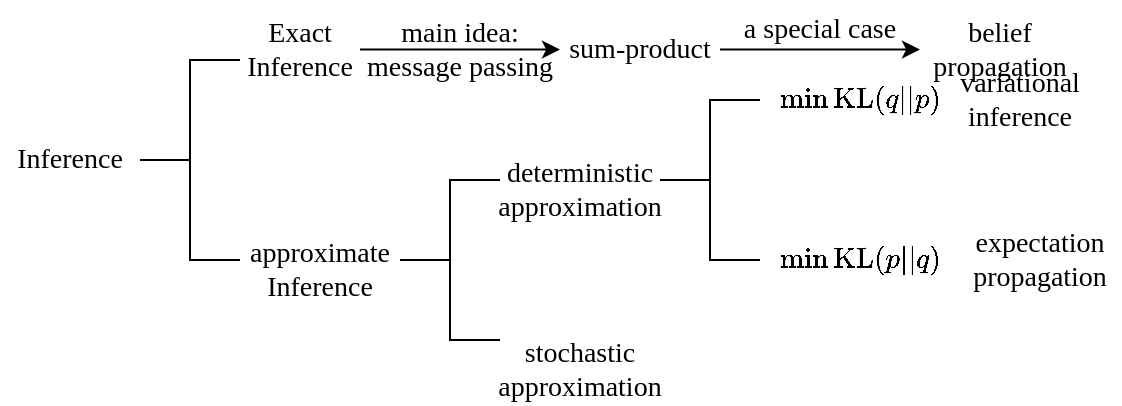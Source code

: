 <mxfile version="21.1.7" type="github">
  <diagram name="Page-1" id="NQaXieNRUr2K35PzJBa7">
    <mxGraphModel dx="562" dy="334" grid="1" gridSize="10" guides="1" tooltips="1" connect="1" arrows="1" fold="1" page="1" pageScale="1" pageWidth="850" pageHeight="1100" math="1" shadow="0">
      <root>
        <mxCell id="0" />
        <mxCell id="1" parent="0" />
        <mxCell id="UJxZVlkd0XKwx1OAgyUY-1" value="" style="strokeWidth=1;html=1;shape=mxgraph.flowchart.annotation_2;align=left;labelPosition=right;pointerEvents=1;" vertex="1" parent="1">
          <mxGeometry x="140" y="270" width="50" height="100" as="geometry" />
        </mxCell>
        <mxCell id="UJxZVlkd0XKwx1OAgyUY-2" value="&lt;font style=&quot;font-size: 14px;&quot; face=&quot;Times New Roman&quot;&gt;Inference&lt;/font&gt;" style="text;html=1;strokeColor=none;fillColor=none;align=center;verticalAlign=middle;whiteSpace=wrap;rounded=0;rotation=0;" vertex="1" parent="1">
          <mxGeometry x="70" y="305" width="70" height="30" as="geometry" />
        </mxCell>
        <mxCell id="UJxZVlkd0XKwx1OAgyUY-3" value="&lt;font style=&quot;font-size: 14px;&quot; face=&quot;Times New Roman&quot;&gt;Exact Inference&lt;/font&gt;" style="text;html=1;strokeColor=none;fillColor=none;align=center;verticalAlign=middle;whiteSpace=wrap;rounded=0;rotation=0;" vertex="1" parent="1">
          <mxGeometry x="190" y="250" width="60" height="30" as="geometry" />
        </mxCell>
        <mxCell id="UJxZVlkd0XKwx1OAgyUY-4" value="&lt;font style=&quot;font-size: 14px;&quot; face=&quot;Times New Roman&quot;&gt;approximate Inference&lt;/font&gt;" style="text;html=1;strokeColor=none;fillColor=none;align=center;verticalAlign=middle;whiteSpace=wrap;rounded=0;rotation=0;" vertex="1" parent="1">
          <mxGeometry x="190" y="360" width="80" height="30" as="geometry" />
        </mxCell>
        <mxCell id="UJxZVlkd0XKwx1OAgyUY-5" value="&lt;font style=&quot;font-size: 14px;&quot; face=&quot;Times New Roman&quot;&gt;deterministic approximation&lt;/font&gt;" style="text;html=1;strokeColor=none;fillColor=none;align=center;verticalAlign=middle;whiteSpace=wrap;rounded=0;rotation=0;" vertex="1" parent="1">
          <mxGeometry x="320" y="320" width="80" height="30" as="geometry" />
        </mxCell>
        <mxCell id="UJxZVlkd0XKwx1OAgyUY-6" value="" style="strokeWidth=1;html=1;shape=mxgraph.flowchart.annotation_2;align=left;labelPosition=right;pointerEvents=1;" vertex="1" parent="1">
          <mxGeometry x="270" y="330" width="50" height="80" as="geometry" />
        </mxCell>
        <mxCell id="UJxZVlkd0XKwx1OAgyUY-7" value="&lt;font style=&quot;font-size: 14px;&quot; face=&quot;Times New Roman&quot;&gt;stochastic approximation&lt;/font&gt;" style="text;html=1;strokeColor=none;fillColor=none;align=center;verticalAlign=middle;whiteSpace=wrap;rounded=0;rotation=0;" vertex="1" parent="1">
          <mxGeometry x="320" y="410" width="80" height="30" as="geometry" />
        </mxCell>
        <mxCell id="UJxZVlkd0XKwx1OAgyUY-9" value="&lt;font style=&quot;font-size: 14px;&quot; face=&quot;Times New Roman&quot;&gt;expectation propagation&lt;/font&gt;" style="text;html=1;strokeColor=none;fillColor=none;align=center;verticalAlign=middle;whiteSpace=wrap;rounded=0;rotation=0;" vertex="1" parent="1">
          <mxGeometry x="550" y="355" width="80" height="30" as="geometry" />
        </mxCell>
        <mxCell id="UJxZVlkd0XKwx1OAgyUY-10" value="&lt;font style=&quot;font-size: 14px;&quot; face=&quot;Times New Roman&quot;&gt;variational inference&lt;/font&gt;" style="text;html=1;strokeColor=none;fillColor=none;align=center;verticalAlign=middle;whiteSpace=wrap;rounded=0;rotation=0;" vertex="1" parent="1">
          <mxGeometry x="540" y="275" width="80" height="30" as="geometry" />
        </mxCell>
        <mxCell id="UJxZVlkd0XKwx1OAgyUY-11" value="&lt;font face=&quot;Times New Roman&quot;&gt;&lt;span style=&quot;font-size: 14px;&quot;&gt;$$\min \mathrm{KL}(q || p)$$&lt;/span&gt;&lt;/font&gt;" style="text;html=1;strokeColor=none;fillColor=none;align=center;verticalAlign=middle;whiteSpace=wrap;rounded=0;rotation=0;" vertex="1" parent="1">
          <mxGeometry x="460" y="275" width="80" height="30" as="geometry" />
        </mxCell>
        <mxCell id="UJxZVlkd0XKwx1OAgyUY-12" value="&lt;font face=&quot;Times New Roman&quot;&gt;&lt;span style=&quot;font-size: 14px;&quot;&gt;$$\min \mathrm{KL}(p || q)$$&lt;/span&gt;&lt;/font&gt;" style="text;html=1;strokeColor=none;fillColor=none;align=center;verticalAlign=middle;whiteSpace=wrap;rounded=0;rotation=0;" vertex="1" parent="1">
          <mxGeometry x="460" y="355" width="80" height="30" as="geometry" />
        </mxCell>
        <mxCell id="UJxZVlkd0XKwx1OAgyUY-13" value="" style="endArrow=classic;html=1;rounded=0;endFill=1;" edge="1" parent="1">
          <mxGeometry width="50" height="50" relative="1" as="geometry">
            <mxPoint x="250" y="264.8" as="sourcePoint" />
            <mxPoint x="350" y="264.8" as="targetPoint" />
          </mxGeometry>
        </mxCell>
        <mxCell id="UJxZVlkd0XKwx1OAgyUY-14" value="&lt;font style=&quot;font-size: 14px;&quot; face=&quot;Times New Roman&quot;&gt;main idea:&lt;br&gt;message passing&lt;br&gt;&lt;/font&gt;" style="text;html=1;strokeColor=none;fillColor=none;align=center;verticalAlign=middle;whiteSpace=wrap;rounded=0;rotation=0;" vertex="1" parent="1">
          <mxGeometry x="250" y="250" width="100" height="30" as="geometry" />
        </mxCell>
        <mxCell id="UJxZVlkd0XKwx1OAgyUY-18" value="&lt;font style=&quot;font-size: 14px;&quot; face=&quot;Times New Roman&quot;&gt;sum-product&lt;/font&gt;" style="text;html=1;strokeColor=none;fillColor=none;align=center;verticalAlign=middle;whiteSpace=wrap;rounded=0;rotation=0;" vertex="1" parent="1">
          <mxGeometry x="350" y="250" width="80" height="30" as="geometry" />
        </mxCell>
        <mxCell id="UJxZVlkd0XKwx1OAgyUY-19" value="" style="strokeWidth=1;html=1;shape=mxgraph.flowchart.annotation_2;align=left;labelPosition=right;pointerEvents=1;" vertex="1" parent="1">
          <mxGeometry x="400" y="290" width="50" height="80" as="geometry" />
        </mxCell>
        <mxCell id="UJxZVlkd0XKwx1OAgyUY-20" value="" style="endArrow=classic;html=1;rounded=0;endFill=1;" edge="1" parent="1">
          <mxGeometry width="50" height="50" relative="1" as="geometry">
            <mxPoint x="430" y="264.8" as="sourcePoint" />
            <mxPoint x="530" y="264.8" as="targetPoint" />
          </mxGeometry>
        </mxCell>
        <mxCell id="UJxZVlkd0XKwx1OAgyUY-21" value="&lt;font style=&quot;font-size: 14px;&quot; face=&quot;Times New Roman&quot;&gt;a special case&lt;br&gt;&lt;/font&gt;" style="text;html=1;strokeColor=none;fillColor=none;align=center;verticalAlign=middle;whiteSpace=wrap;rounded=0;rotation=0;" vertex="1" parent="1">
          <mxGeometry x="440" y="240" width="80" height="30" as="geometry" />
        </mxCell>
        <mxCell id="UJxZVlkd0XKwx1OAgyUY-22" value="&lt;font style=&quot;font-size: 14px;&quot; face=&quot;Times New Roman&quot;&gt;belief propagation&lt;/font&gt;" style="text;html=1;strokeColor=none;fillColor=none;align=center;verticalAlign=middle;whiteSpace=wrap;rounded=0;rotation=0;" vertex="1" parent="1">
          <mxGeometry x="530" y="250" width="80" height="30" as="geometry" />
        </mxCell>
      </root>
    </mxGraphModel>
  </diagram>
</mxfile>
